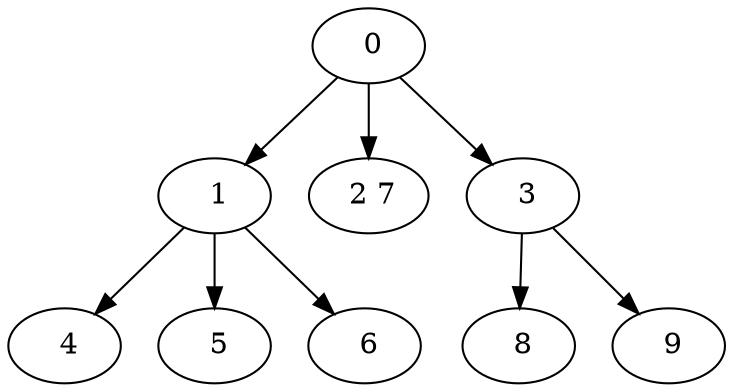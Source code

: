 digraph mytree {
" 0" -> " 1";
" 0" -> " 2 7";
" 0" -> " 3";
" 1" -> " 4";
" 1" -> " 5";
" 1" -> " 6";
" 2 7";
" 3" -> " 8";
" 3" -> " 9";
" 4";
" 5";
" 8";
" 9";
" 6";
}
